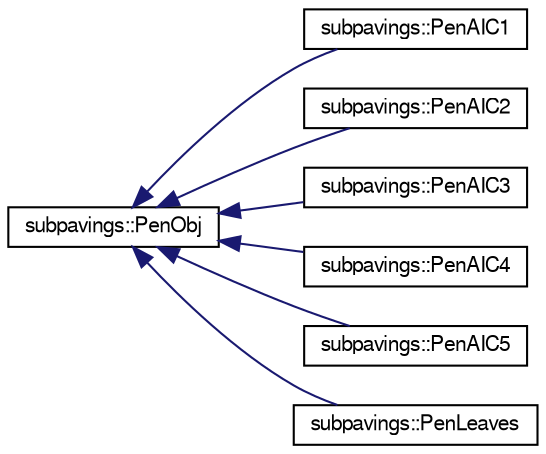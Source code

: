 digraph G
{
  edge [fontname="FreeSans",fontsize="10",labelfontname="FreeSans",labelfontsize="10"];
  node [fontname="FreeSans",fontsize="10",shape=record];
  rankdir="LR";
  Node1 [label="subpavings::PenObj",height=0.2,width=0.4,color="black", fillcolor="white", style="filled",URL="$classsubpavings_1_1PenObj.shtml",tooltip="Abstract class for objects with penalty function for histogram fit."];
  Node1 -> Node2 [dir="back",color="midnightblue",fontsize="10",style="solid",fontname="FreeSans"];
  Node2 [label="subpavings::PenAIC1",height=0.2,width=0.4,color="black", fillcolor="white", style="filled",URL="$classsubpavings_1_1PenAIC1.shtml",tooltip="Class for penalty function 1 for AIC."];
  Node1 -> Node3 [dir="back",color="midnightblue",fontsize="10",style="solid",fontname="FreeSans"];
  Node3 [label="subpavings::PenAIC2",height=0.2,width=0.4,color="black", fillcolor="white", style="filled",URL="$classsubpavings_1_1PenAIC2.shtml",tooltip="Class for penalty function 2 for AIC."];
  Node1 -> Node4 [dir="back",color="midnightblue",fontsize="10",style="solid",fontname="FreeSans"];
  Node4 [label="subpavings::PenAIC3",height=0.2,width=0.4,color="black", fillcolor="white", style="filled",URL="$classsubpavings_1_1PenAIC3.shtml",tooltip="Class for penalty function 3 for AIC."];
  Node1 -> Node5 [dir="back",color="midnightblue",fontsize="10",style="solid",fontname="FreeSans"];
  Node5 [label="subpavings::PenAIC4",height=0.2,width=0.4,color="black", fillcolor="white", style="filled",URL="$classsubpavings_1_1PenAIC4.shtml",tooltip="Class for penalty function 4 for AIC."];
  Node1 -> Node6 [dir="back",color="midnightblue",fontsize="10",style="solid",fontname="FreeSans"];
  Node6 [label="subpavings::PenAIC5",height=0.2,width=0.4,color="black", fillcolor="white", style="filled",URL="$classsubpavings_1_1PenAIC5.shtml",tooltip="Class for penalty function 5 for AIC."];
  Node1 -> Node7 [dir="back",color="midnightblue",fontsize="10",style="solid",fontname="FreeSans"];
  Node7 [label="subpavings::PenLeaves",height=0.2,width=0.4,color="black", fillcolor="white", style="filled",URL="$classsubpavings_1_1PenLeaves.shtml",tooltip="Penalty function as number of leaves in histogram."];
}
